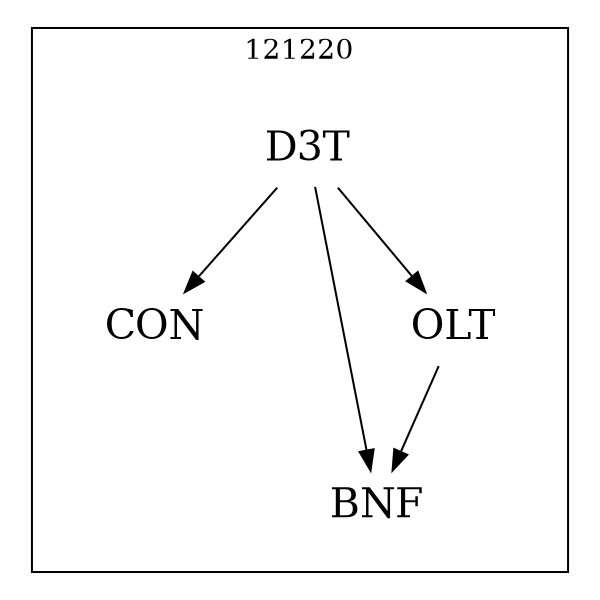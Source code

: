 strict digraph DAGS {
	size = "4,4!" ; ratio ="fill"; subgraph cluster_0{
			labeldoc = "t";
			label = "121220";node	[label= CON, shape = plaintext, fontsize=20] CON;node	[label= BNF, shape = plaintext, fontsize=20] BNF;node	[label= D3T, shape = plaintext, fontsize=20] D3T;node	[label= OLT, shape = plaintext, fontsize=20] OLT;
D3T->CON;
D3T->BNF;
D3T->OLT;
OLT->BNF;
	}}